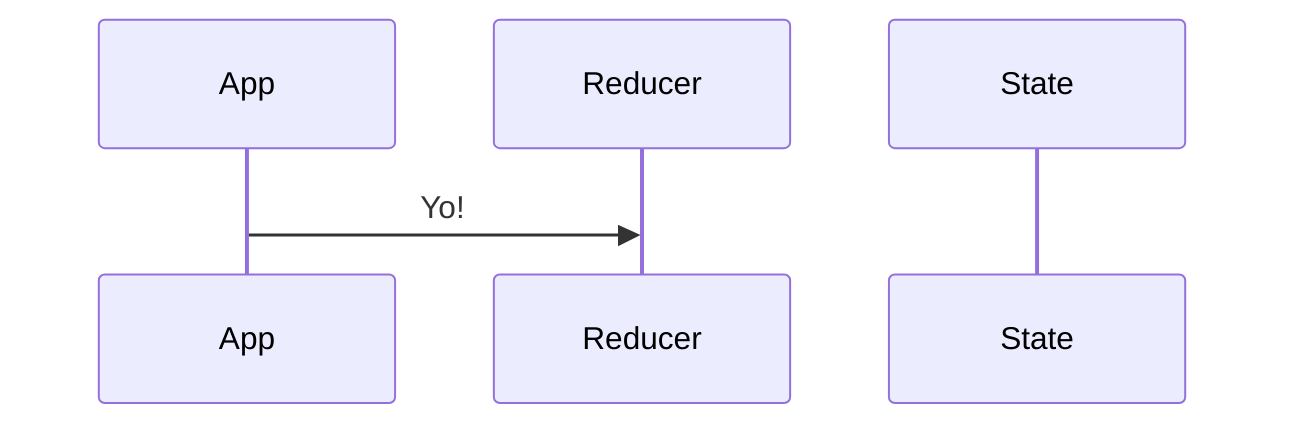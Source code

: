 sequenceDiagram
    participant App
    participant Reducer
    participant State
    App ->> Reducer: Yo!